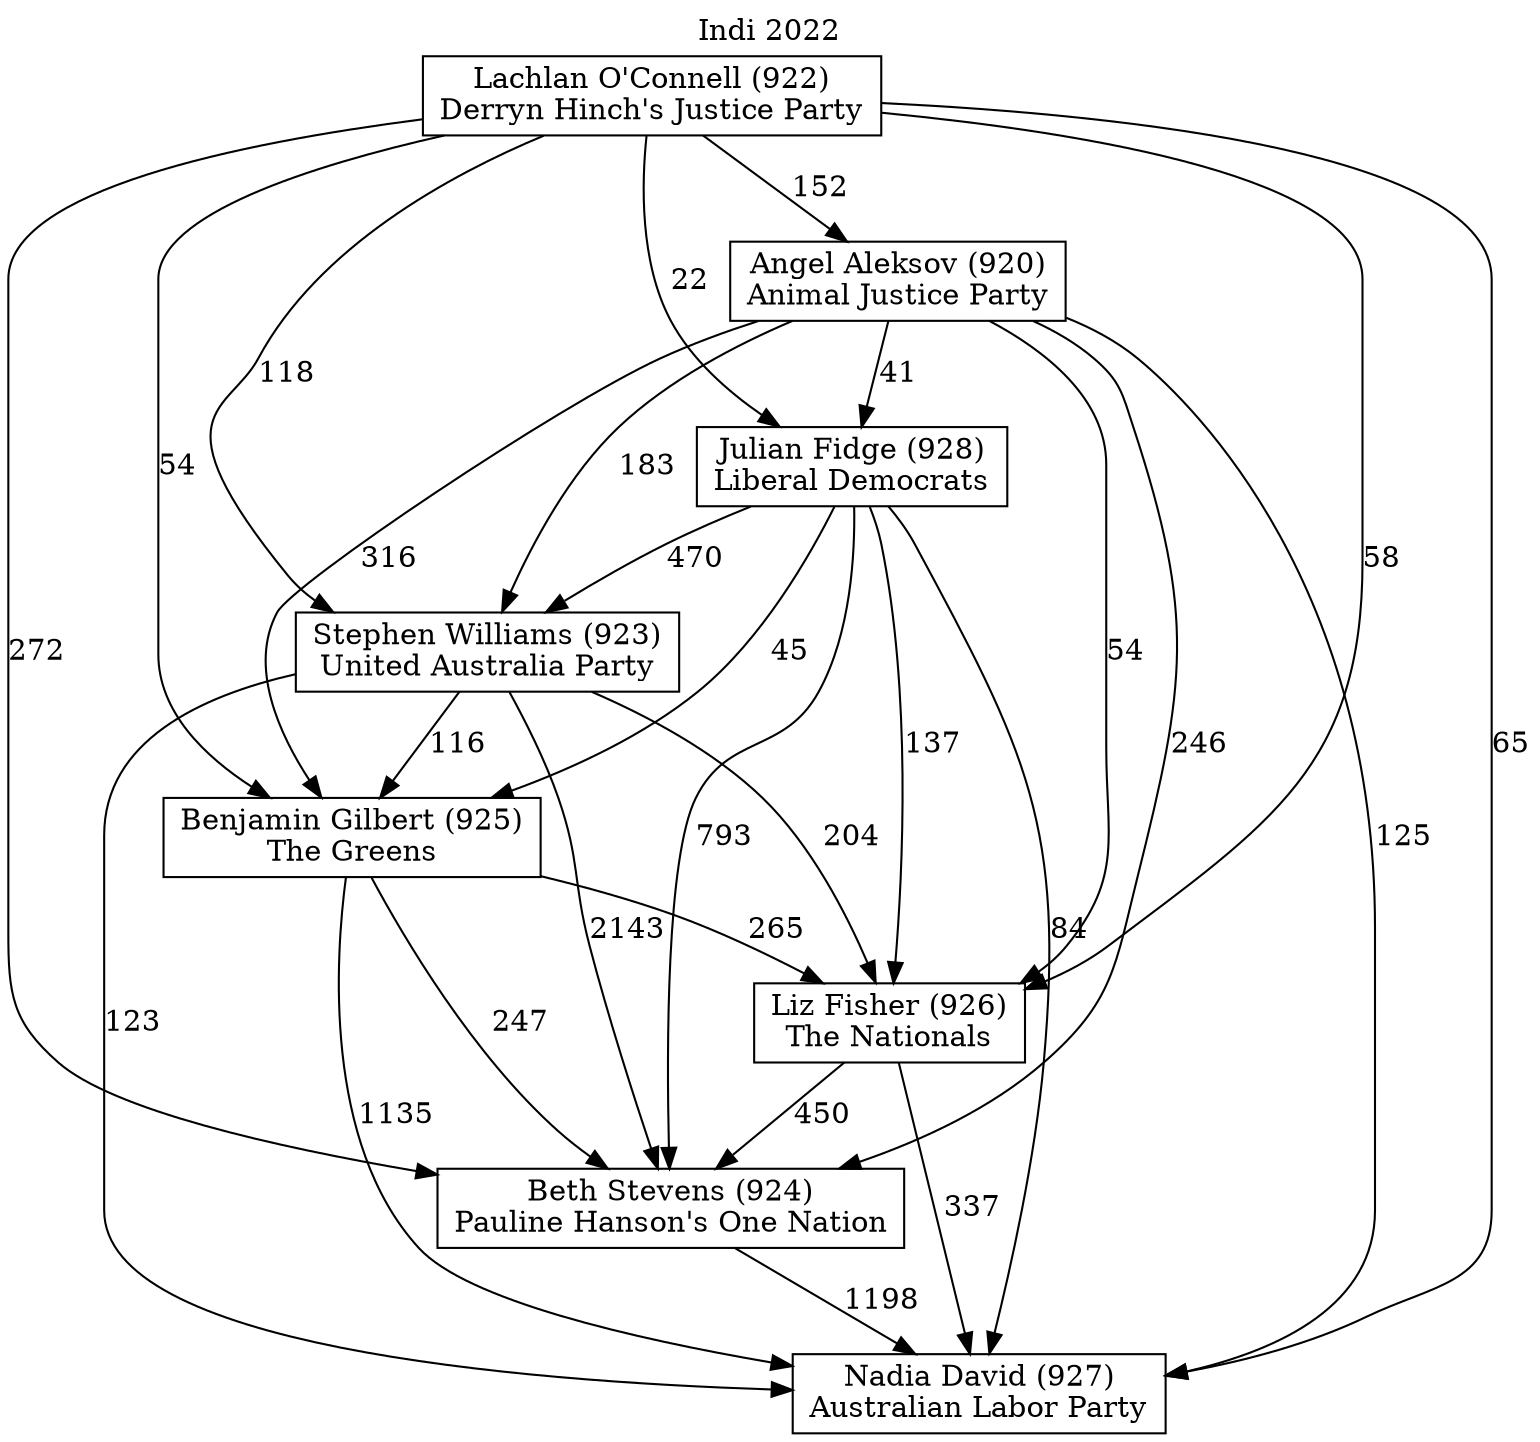 // House preference flow
digraph "Nadia David (927)_Indi_2022" {
	graph [label="Indi 2022" labelloc=t mclimit=10]
	node [shape=box]
	"Angel Aleksov (920)" [label="Angel Aleksov (920)
Animal Justice Party"]
	"Benjamin Gilbert (925)" [label="Benjamin Gilbert (925)
The Greens"]
	"Beth Stevens (924)" [label="Beth Stevens (924)
Pauline Hanson's One Nation"]
	"Julian Fidge (928)" [label="Julian Fidge (928)
Liberal Democrats"]
	"Lachlan O'Connell (922)" [label="Lachlan O'Connell (922)
Derryn Hinch's Justice Party"]
	"Liz Fisher (926)" [label="Liz Fisher (926)
The Nationals"]
	"Nadia David (927)" [label="Nadia David (927)
Australian Labor Party"]
	"Stephen Williams (923)" [label="Stephen Williams (923)
United Australia Party"]
	"Angel Aleksov (920)" -> "Benjamin Gilbert (925)" [label=316]
	"Angel Aleksov (920)" -> "Beth Stevens (924)" [label=246]
	"Angel Aleksov (920)" -> "Julian Fidge (928)" [label=41]
	"Angel Aleksov (920)" -> "Liz Fisher (926)" [label=54]
	"Angel Aleksov (920)" -> "Nadia David (927)" [label=125]
	"Angel Aleksov (920)" -> "Stephen Williams (923)" [label=183]
	"Benjamin Gilbert (925)" -> "Beth Stevens (924)" [label=247]
	"Benjamin Gilbert (925)" -> "Liz Fisher (926)" [label=265]
	"Benjamin Gilbert (925)" -> "Nadia David (927)" [label=1135]
	"Beth Stevens (924)" -> "Nadia David (927)" [label=1198]
	"Julian Fidge (928)" -> "Benjamin Gilbert (925)" [label=45]
	"Julian Fidge (928)" -> "Beth Stevens (924)" [label=793]
	"Julian Fidge (928)" -> "Liz Fisher (926)" [label=137]
	"Julian Fidge (928)" -> "Nadia David (927)" [label=84]
	"Julian Fidge (928)" -> "Stephen Williams (923)" [label=470]
	"Lachlan O'Connell (922)" -> "Angel Aleksov (920)" [label=152]
	"Lachlan O'Connell (922)" -> "Benjamin Gilbert (925)" [label=54]
	"Lachlan O'Connell (922)" -> "Beth Stevens (924)" [label=272]
	"Lachlan O'Connell (922)" -> "Julian Fidge (928)" [label=22]
	"Lachlan O'Connell (922)" -> "Liz Fisher (926)" [label=58]
	"Lachlan O'Connell (922)" -> "Nadia David (927)" [label=65]
	"Lachlan O'Connell (922)" -> "Stephen Williams (923)" [label=118]
	"Liz Fisher (926)" -> "Beth Stevens (924)" [label=450]
	"Liz Fisher (926)" -> "Nadia David (927)" [label=337]
	"Stephen Williams (923)" -> "Benjamin Gilbert (925)" [label=116]
	"Stephen Williams (923)" -> "Beth Stevens (924)" [label=2143]
	"Stephen Williams (923)" -> "Liz Fisher (926)" [label=204]
	"Stephen Williams (923)" -> "Nadia David (927)" [label=123]
}
